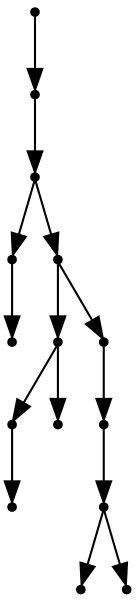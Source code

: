 digraph {
  14 [shape=point];
  13 [shape=point];
  12 [shape=point];
  1 [shape=point];
  0 [shape=point];
  11 [shape=point];
  5 [shape=point];
  3 [shape=point];
  2 [shape=point];
  4 [shape=point];
  10 [shape=point];
  9 [shape=point];
  8 [shape=point];
  6 [shape=point];
  7 [shape=point];
14 -> 13;
13 -> 12;
12 -> 1;
1 -> 0;
12 -> 11;
11 -> 5;
5 -> 3;
3 -> 2;
5 -> 4;
11 -> 10;
10 -> 9;
9 -> 8;
8 -> 6;
8 -> 7;
}
